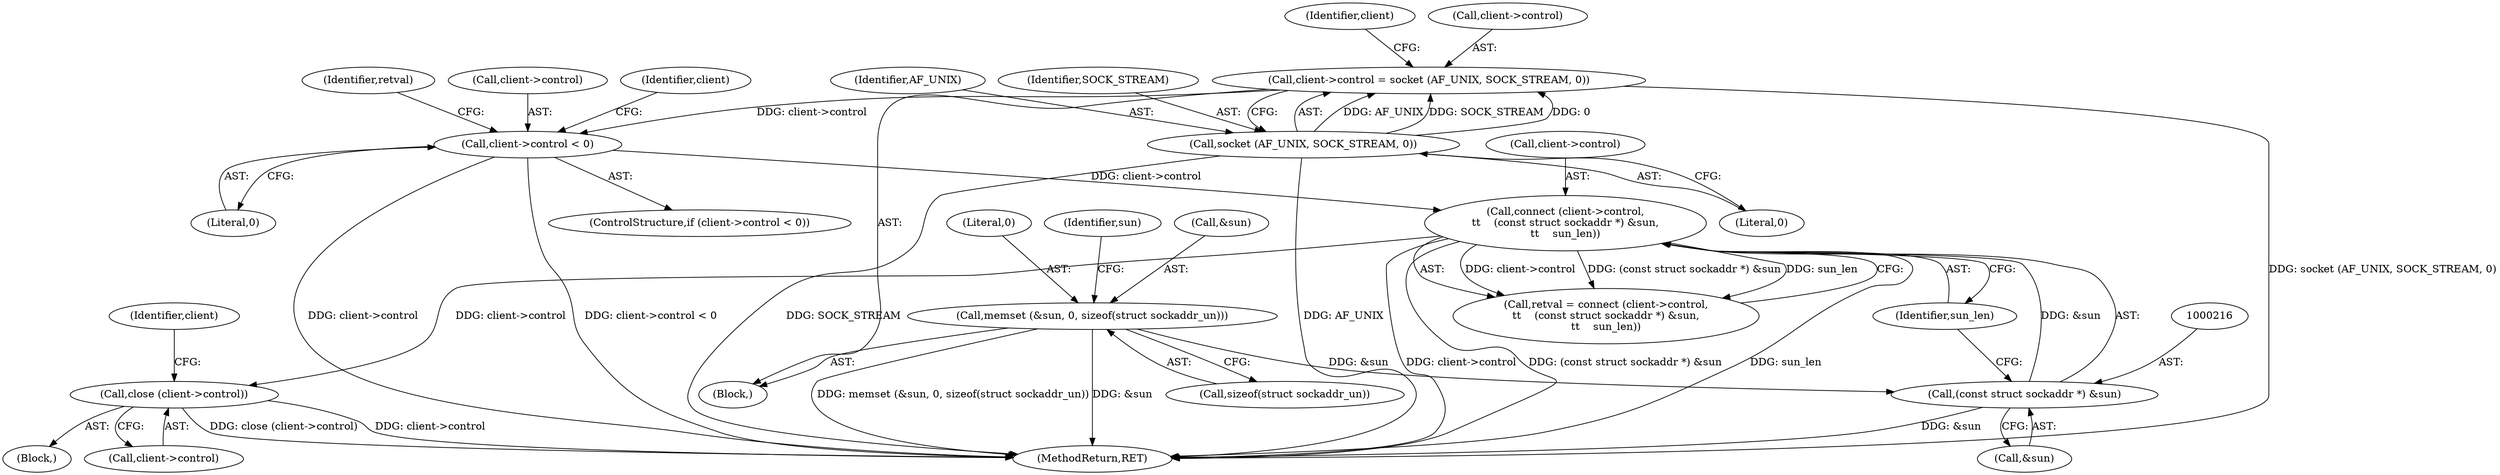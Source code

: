 digraph "0_libfep_293d9d3f_0@API" {
"1000225" [label="(Call,close (client->control))"];
"1000211" [label="(Call,connect (client->control,\n\t\t    (const struct sockaddr *) &sun,\n\t\t    sun_len))"];
"1000199" [label="(Call,client->control < 0)"];
"1000190" [label="(Call,client->control = socket (AF_UNIX, SOCK_STREAM, 0))"];
"1000194" [label="(Call,socket (AF_UNIX, SOCK_STREAM, 0))"];
"1000215" [label="(Call,(const struct sockaddr *) &sun)"];
"1000158" [label="(Call,memset (&sun, 0, sizeof(struct sockaddr_un)))"];
"1000102" [label="(Block,)"];
"1000201" [label="(Identifier,client)"];
"1000211" [label="(Call,connect (client->control,\n\t\t    (const struct sockaddr *) &sun,\n\t\t    sun_len))"];
"1000162" [label="(Call,sizeof(struct sockaddr_un))"];
"1000219" [label="(Identifier,sun_len)"];
"1000198" [label="(ControlStructure,if (client->control < 0))"];
"1000197" [label="(Literal,0)"];
"1000224" [label="(Block,)"];
"1000195" [label="(Identifier,AF_UNIX)"];
"1000212" [label="(Call,client->control)"];
"1000210" [label="(Identifier,retval)"];
"1000194" [label="(Call,socket (AF_UNIX, SOCK_STREAM, 0))"];
"1000159" [label="(Call,&sun)"];
"1000161" [label="(Literal,0)"];
"1000190" [label="(Call,client->control = socket (AF_UNIX, SOCK_STREAM, 0))"];
"1000191" [label="(Call,client->control)"];
"1000166" [label="(Identifier,sun)"];
"1000200" [label="(Call,client->control)"];
"1000158" [label="(Call,memset (&sun, 0, sizeof(struct sockaddr_un)))"];
"1000199" [label="(Call,client->control < 0)"];
"1000226" [label="(Call,client->control)"];
"1000209" [label="(Call,retval = connect (client->control,\n\t\t    (const struct sockaddr *) &sun,\n\t\t    sun_len))"];
"1000225" [label="(Call,close (client->control))"];
"1000230" [label="(Identifier,client)"];
"1000206" [label="(Identifier,client)"];
"1000215" [label="(Call,(const struct sockaddr *) &sun)"];
"1000203" [label="(Literal,0)"];
"1000235" [label="(MethodReturn,RET)"];
"1000196" [label="(Identifier,SOCK_STREAM)"];
"1000217" [label="(Call,&sun)"];
"1000225" -> "1000224"  [label="AST: "];
"1000225" -> "1000226"  [label="CFG: "];
"1000226" -> "1000225"  [label="AST: "];
"1000230" -> "1000225"  [label="CFG: "];
"1000225" -> "1000235"  [label="DDG: close (client->control)"];
"1000225" -> "1000235"  [label="DDG: client->control"];
"1000211" -> "1000225"  [label="DDG: client->control"];
"1000211" -> "1000209"  [label="AST: "];
"1000211" -> "1000219"  [label="CFG: "];
"1000212" -> "1000211"  [label="AST: "];
"1000215" -> "1000211"  [label="AST: "];
"1000219" -> "1000211"  [label="AST: "];
"1000209" -> "1000211"  [label="CFG: "];
"1000211" -> "1000235"  [label="DDG: sun_len"];
"1000211" -> "1000235"  [label="DDG: client->control"];
"1000211" -> "1000235"  [label="DDG: (const struct sockaddr *) &sun"];
"1000211" -> "1000209"  [label="DDG: client->control"];
"1000211" -> "1000209"  [label="DDG: (const struct sockaddr *) &sun"];
"1000211" -> "1000209"  [label="DDG: sun_len"];
"1000199" -> "1000211"  [label="DDG: client->control"];
"1000215" -> "1000211"  [label="DDG: &sun"];
"1000199" -> "1000198"  [label="AST: "];
"1000199" -> "1000203"  [label="CFG: "];
"1000200" -> "1000199"  [label="AST: "];
"1000203" -> "1000199"  [label="AST: "];
"1000206" -> "1000199"  [label="CFG: "];
"1000210" -> "1000199"  [label="CFG: "];
"1000199" -> "1000235"  [label="DDG: client->control < 0"];
"1000199" -> "1000235"  [label="DDG: client->control"];
"1000190" -> "1000199"  [label="DDG: client->control"];
"1000190" -> "1000102"  [label="AST: "];
"1000190" -> "1000194"  [label="CFG: "];
"1000191" -> "1000190"  [label="AST: "];
"1000194" -> "1000190"  [label="AST: "];
"1000201" -> "1000190"  [label="CFG: "];
"1000190" -> "1000235"  [label="DDG: socket (AF_UNIX, SOCK_STREAM, 0)"];
"1000194" -> "1000190"  [label="DDG: AF_UNIX"];
"1000194" -> "1000190"  [label="DDG: SOCK_STREAM"];
"1000194" -> "1000190"  [label="DDG: 0"];
"1000194" -> "1000197"  [label="CFG: "];
"1000195" -> "1000194"  [label="AST: "];
"1000196" -> "1000194"  [label="AST: "];
"1000197" -> "1000194"  [label="AST: "];
"1000194" -> "1000235"  [label="DDG: AF_UNIX"];
"1000194" -> "1000235"  [label="DDG: SOCK_STREAM"];
"1000215" -> "1000217"  [label="CFG: "];
"1000216" -> "1000215"  [label="AST: "];
"1000217" -> "1000215"  [label="AST: "];
"1000219" -> "1000215"  [label="CFG: "];
"1000215" -> "1000235"  [label="DDG: &sun"];
"1000158" -> "1000215"  [label="DDG: &sun"];
"1000158" -> "1000102"  [label="AST: "];
"1000158" -> "1000162"  [label="CFG: "];
"1000159" -> "1000158"  [label="AST: "];
"1000161" -> "1000158"  [label="AST: "];
"1000162" -> "1000158"  [label="AST: "];
"1000166" -> "1000158"  [label="CFG: "];
"1000158" -> "1000235"  [label="DDG: &sun"];
"1000158" -> "1000235"  [label="DDG: memset (&sun, 0, sizeof(struct sockaddr_un))"];
}
